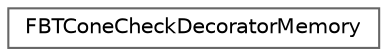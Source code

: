 digraph "Graphical Class Hierarchy"
{
 // INTERACTIVE_SVG=YES
 // LATEX_PDF_SIZE
  bgcolor="transparent";
  edge [fontname=Helvetica,fontsize=10,labelfontname=Helvetica,labelfontsize=10];
  node [fontname=Helvetica,fontsize=10,shape=box,height=0.2,width=0.4];
  rankdir="LR";
  Node0 [id="Node000000",label="FBTConeCheckDecoratorMemory",height=0.2,width=0.4,color="grey40", fillcolor="white", style="filled",URL="$d4/d68/structFBTConeCheckDecoratorMemory.html",tooltip=" "];
}
